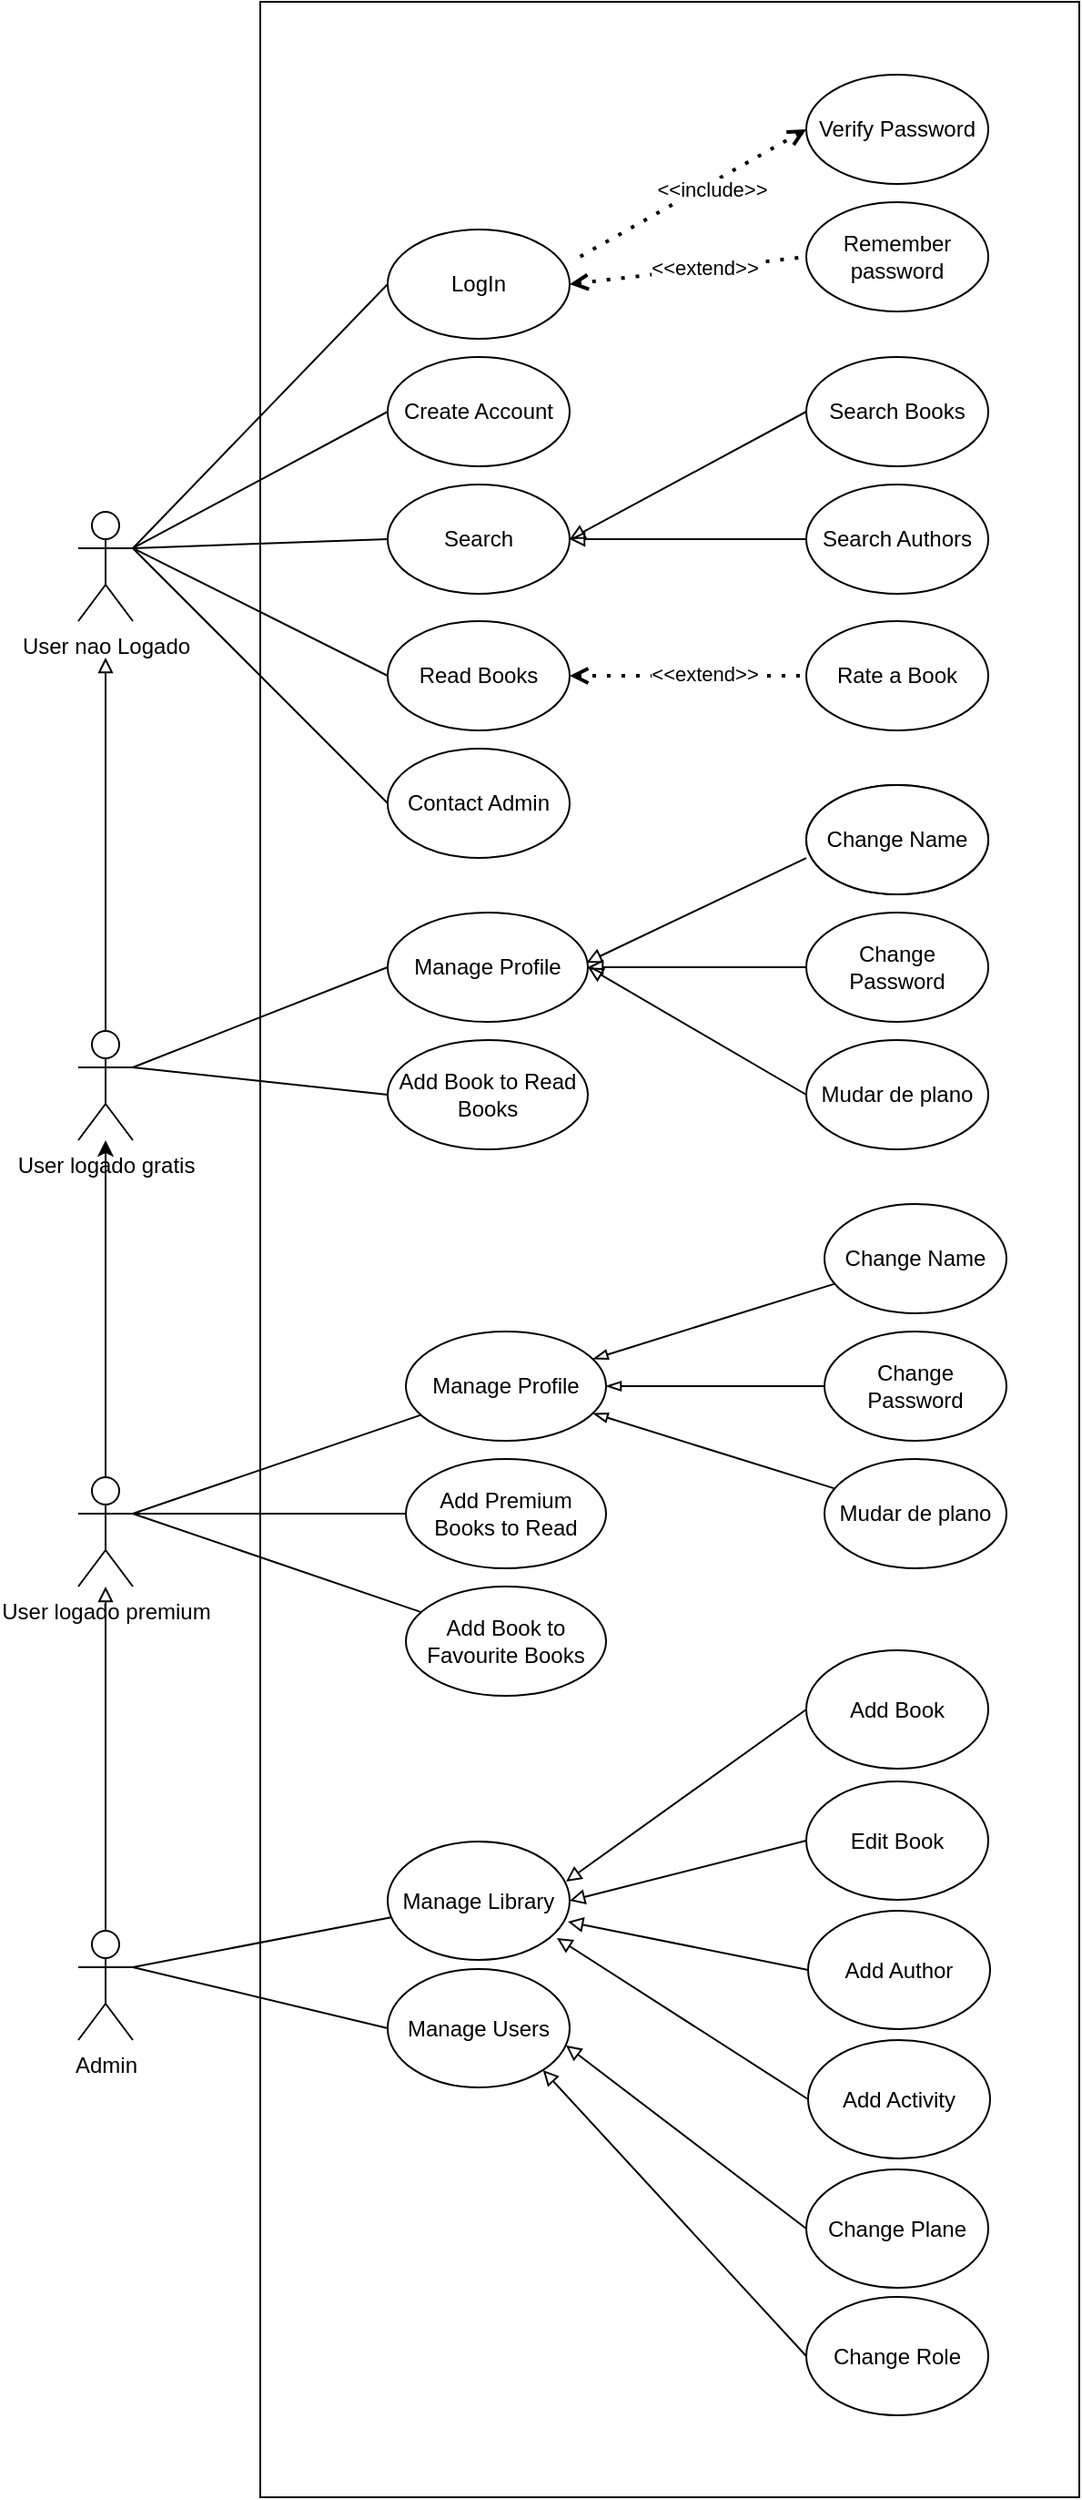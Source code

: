 <mxfile version="24.7.16">
  <diagram id="omykVcvxj6wv1aCUTrzD" name="Page-1">
    <mxGraphModel dx="794" dy="493" grid="1" gridSize="10" guides="1" tooltips="1" connect="1" arrows="1" fold="1" page="1" pageScale="1" pageWidth="827" pageHeight="1169" background="none" math="0" shadow="0">
      <root>
        <mxCell id="0" />
        <mxCell id="1" parent="0" />
        <mxCell id="4zQCeFJQ16PvbZqgH5AZ-41" value="" style="rounded=0;whiteSpace=wrap;html=1;direction=south;" parent="1" vertex="1">
          <mxGeometry x="250" y="20" width="450" height="1370" as="geometry" />
        </mxCell>
        <mxCell id="Oudkh36TndCfi8sOj_yF-1" value="User nao Logado" style="shape=umlActor;verticalLabelPosition=bottom;verticalAlign=top;html=1;outlineConnect=0;" parent="1" vertex="1">
          <mxGeometry x="150" y="300" width="30" height="60" as="geometry" />
        </mxCell>
        <mxCell id="4zQCeFJQ16PvbZqgH5AZ-14" style="edgeStyle=orthogonalEdgeStyle;rounded=0;orthogonalLoop=1;jettySize=auto;html=1;endArrow=block;endFill=0;" parent="1" source="Oudkh36TndCfi8sOj_yF-2" edge="1">
          <mxGeometry relative="1" as="geometry">
            <mxPoint x="165" y="380" as="targetPoint" />
          </mxGeometry>
        </mxCell>
        <mxCell id="Oudkh36TndCfi8sOj_yF-2" value="User logado gratis" style="shape=umlActor;verticalLabelPosition=bottom;verticalAlign=top;html=1;outlineConnect=0;" parent="1" vertex="1">
          <mxGeometry x="150" y="585" width="30" height="60" as="geometry" />
        </mxCell>
        <mxCell id="4zQCeFJQ16PvbZqgH5AZ-23" style="edgeStyle=orthogonalEdgeStyle;rounded=0;orthogonalLoop=1;jettySize=auto;html=1;endArrow=block;endFill=0;" parent="1" source="Oudkh36TndCfi8sOj_yF-3" edge="1">
          <mxGeometry relative="1" as="geometry">
            <mxPoint x="165" y="890" as="targetPoint" />
          </mxGeometry>
        </mxCell>
        <mxCell id="Oudkh36TndCfi8sOj_yF-3" value="Admin" style="shape=umlActor;verticalLabelPosition=bottom;verticalAlign=top;html=1;outlineConnect=0;" parent="1" vertex="1">
          <mxGeometry x="150" y="1079" width="30" height="60" as="geometry" />
        </mxCell>
        <mxCell id="Oudkh36TndCfi8sOj_yF-4" value="" style="endArrow=none;html=1;exitX=1;exitY=0.333;exitDx=0;exitDy=0;exitPerimeter=0;entryX=0;entryY=0.5;entryDx=0;entryDy=0;" parent="1" source="Oudkh36TndCfi8sOj_yF-1" target="Oudkh36TndCfi8sOj_yF-9" edge="1">
          <mxGeometry width="50" height="50" relative="1" as="geometry">
            <mxPoint x="500" y="640" as="sourcePoint" />
            <mxPoint x="330" y="410" as="targetPoint" />
          </mxGeometry>
        </mxCell>
        <mxCell id="Oudkh36TndCfi8sOj_yF-5" value="" style="endArrow=none;html=1;entryX=0;entryY=0.5;entryDx=0;entryDy=0;exitX=1;exitY=0.333;exitDx=0;exitDy=0;exitPerimeter=0;" parent="1" source="Oudkh36TndCfi8sOj_yF-1" target="Oudkh36TndCfi8sOj_yF-10" edge="1">
          <mxGeometry width="50" height="50" relative="1" as="geometry">
            <mxPoint x="180" y="340" as="sourcePoint" />
            <mxPoint x="320" y="369.5" as="targetPoint" />
          </mxGeometry>
        </mxCell>
        <mxCell id="Oudkh36TndCfi8sOj_yF-6" value="" style="endArrow=none;html=1;exitX=1;exitY=0.333;exitDx=0;exitDy=0;exitPerimeter=0;entryX=0;entryY=0.5;entryDx=0;entryDy=0;" parent="1" source="Oudkh36TndCfi8sOj_yF-1" target="Oudkh36TndCfi8sOj_yF-11" edge="1">
          <mxGeometry width="50" height="50" relative="1" as="geometry">
            <mxPoint x="500" y="640" as="sourcePoint" />
            <mxPoint x="330" y="530" as="targetPoint" />
          </mxGeometry>
        </mxCell>
        <mxCell id="Oudkh36TndCfi8sOj_yF-9" value="LogIn" style="ellipse;whiteSpace=wrap;html=1;" parent="1" vertex="1">
          <mxGeometry x="320" y="145" width="100" height="60" as="geometry" />
        </mxCell>
        <mxCell id="Oudkh36TndCfi8sOj_yF-10" value="Create Account" style="ellipse;whiteSpace=wrap;html=1;" parent="1" vertex="1">
          <mxGeometry x="320" y="215" width="100" height="60" as="geometry" />
        </mxCell>
        <mxCell id="Oudkh36TndCfi8sOj_yF-11" value="Search" style="ellipse;whiteSpace=wrap;html=1;" parent="1" vertex="1">
          <mxGeometry x="320" y="285" width="100" height="60" as="geometry" />
        </mxCell>
        <mxCell id="4zQCeFJQ16PvbZqgH5AZ-3" value="" style="endArrow=none;dashed=1;html=1;dashPattern=1 3;strokeWidth=2;exitX=0;exitY=0.5;exitDx=0;exitDy=0;entryX=1.02;entryY=0.283;entryDx=0;entryDy=0;startArrow=open;startFill=0;entryPerimeter=0;" parent="1" source="4zQCeFJQ16PvbZqgH5AZ-4" target="Oudkh36TndCfi8sOj_yF-9" edge="1">
          <mxGeometry width="50" height="50" relative="1" as="geometry">
            <mxPoint x="470" y="350" as="sourcePoint" />
            <mxPoint x="340" y="700" as="targetPoint" />
          </mxGeometry>
        </mxCell>
        <mxCell id="4zQCeFJQ16PvbZqgH5AZ-8" value="&amp;lt;&amp;lt;include&amp;gt;&amp;gt;" style="edgeLabel;html=1;align=center;verticalAlign=middle;resizable=0;points=[];" parent="4zQCeFJQ16PvbZqgH5AZ-3" vertex="1" connectable="0">
          <mxGeometry x="-0.163" y="3" relative="1" as="geometry">
            <mxPoint as="offset" />
          </mxGeometry>
        </mxCell>
        <mxCell id="4zQCeFJQ16PvbZqgH5AZ-4" value="Verify Password" style="ellipse;whiteSpace=wrap;html=1;" parent="1" vertex="1">
          <mxGeometry x="550" y="60" width="100" height="60" as="geometry" />
        </mxCell>
        <mxCell id="4zQCeFJQ16PvbZqgH5AZ-5" value="Remember password" style="ellipse;whiteSpace=wrap;html=1;" parent="1" vertex="1">
          <mxGeometry x="550" y="130" width="100" height="60" as="geometry" />
        </mxCell>
        <mxCell id="4zQCeFJQ16PvbZqgH5AZ-6" value="" style="endArrow=none;dashed=1;html=1;dashPattern=1 3;strokeWidth=2;exitX=1;exitY=0.5;exitDx=0;exitDy=0;entryX=0;entryY=0.5;entryDx=0;entryDy=0;startArrow=open;startFill=0;" parent="1" source="Oudkh36TndCfi8sOj_yF-9" target="4zQCeFJQ16PvbZqgH5AZ-5" edge="1">
          <mxGeometry width="50" height="50" relative="1" as="geometry">
            <mxPoint x="470" y="596.98" as="sourcePoint" />
            <mxPoint x="528" y="530" as="targetPoint" />
          </mxGeometry>
        </mxCell>
        <mxCell id="4zQCeFJQ16PvbZqgH5AZ-7" value="&amp;lt;&amp;lt;extend&amp;gt;&amp;gt;" style="edgeLabel;html=1;align=center;verticalAlign=middle;resizable=0;points=[];" parent="4zQCeFJQ16PvbZqgH5AZ-6" vertex="1" connectable="0">
          <mxGeometry x="0.135" y="1" relative="1" as="geometry">
            <mxPoint as="offset" />
          </mxGeometry>
        </mxCell>
        <mxCell id="4zQCeFJQ16PvbZqgH5AZ-9" value="Read Books" style="ellipse;whiteSpace=wrap;html=1;" parent="1" vertex="1">
          <mxGeometry x="320" y="360" width="100" height="60" as="geometry" />
        </mxCell>
        <mxCell id="4zQCeFJQ16PvbZqgH5AZ-10" value="" style="endArrow=none;html=1;exitX=1;exitY=0.333;exitDx=0;exitDy=0;exitPerimeter=0;entryX=0;entryY=0.5;entryDx=0;entryDy=0;" parent="1" source="Oudkh36TndCfi8sOj_yF-1" target="4zQCeFJQ16PvbZqgH5AZ-9" edge="1">
          <mxGeometry width="50" height="50" relative="1" as="geometry">
            <mxPoint x="180" y="470" as="sourcePoint" />
            <mxPoint x="320" y="420" as="targetPoint" />
          </mxGeometry>
        </mxCell>
        <mxCell id="4zQCeFJQ16PvbZqgH5AZ-11" value="Add Book to Read Books" style="ellipse;whiteSpace=wrap;html=1;" parent="1" vertex="1">
          <mxGeometry x="320" y="590" width="110" height="60" as="geometry" />
        </mxCell>
        <mxCell id="4zQCeFJQ16PvbZqgH5AZ-12" value="" style="endArrow=none;html=1;exitX=1;exitY=0.333;exitDx=0;exitDy=0;exitPerimeter=0;entryX=0;entryY=0.5;entryDx=0;entryDy=0;" parent="1" source="Oudkh36TndCfi8sOj_yF-2" target="4zQCeFJQ16PvbZqgH5AZ-11" edge="1">
          <mxGeometry width="50" height="50" relative="1" as="geometry">
            <mxPoint x="230" y="600" as="sourcePoint" />
            <mxPoint x="370" y="620" as="targetPoint" />
          </mxGeometry>
        </mxCell>
        <mxCell id="4zQCeFJQ16PvbZqgH5AZ-15" value="Manage Profile" style="ellipse;whiteSpace=wrap;html=1;" parent="1" vertex="1">
          <mxGeometry x="320" y="520" width="110" height="60" as="geometry" />
        </mxCell>
        <mxCell id="4zQCeFJQ16PvbZqgH5AZ-16" value="" style="endArrow=none;html=1;exitX=1;exitY=0.333;exitDx=0;exitDy=0;exitPerimeter=0;entryX=0;entryY=0.5;entryDx=0;entryDy=0;" parent="1" source="Oudkh36TndCfi8sOj_yF-2" target="4zQCeFJQ16PvbZqgH5AZ-15" edge="1">
          <mxGeometry width="50" height="50" relative="1" as="geometry">
            <mxPoint x="180" y="690" as="sourcePoint" />
            <mxPoint x="320" y="690" as="targetPoint" />
          </mxGeometry>
        </mxCell>
        <mxCell id="4zQCeFJQ16PvbZqgH5AZ-17" value="Alterar Nome" style="ellipse;whiteSpace=wrap;html=1;" parent="1" vertex="1">
          <mxGeometry x="550" y="450" width="100" height="60" as="geometry" />
        </mxCell>
        <mxCell id="4zQCeFJQ16PvbZqgH5AZ-18" value="Change Password" style="ellipse;whiteSpace=wrap;html=1;" parent="1" vertex="1">
          <mxGeometry x="550" y="520" width="100" height="60" as="geometry" />
        </mxCell>
        <mxCell id="4zQCeFJQ16PvbZqgH5AZ-19" value="Mudar de plano" style="ellipse;whiteSpace=wrap;html=1;" parent="1" vertex="1">
          <mxGeometry x="550" y="590" width="100" height="60" as="geometry" />
        </mxCell>
        <mxCell id="4zQCeFJQ16PvbZqgH5AZ-20" value="" style="endArrow=block;html=1;entryX=0.993;entryY=0.458;entryDx=0;entryDy=0;entryPerimeter=0;exitX=0;exitY=0.667;exitDx=0;exitDy=0;exitPerimeter=0;endFill=0;" parent="1" source="4zQCeFJQ16PvbZqgH5AZ-17" target="4zQCeFJQ16PvbZqgH5AZ-15" edge="1">
          <mxGeometry width="50" height="50" relative="1" as="geometry">
            <mxPoint x="414" y="570" as="sourcePoint" />
            <mxPoint x="464" y="520" as="targetPoint" />
          </mxGeometry>
        </mxCell>
        <mxCell id="4zQCeFJQ16PvbZqgH5AZ-21" value="" style="endArrow=block;html=1;entryX=1;entryY=0.5;entryDx=0;entryDy=0;exitX=0;exitY=0.5;exitDx=0;exitDy=0;endFill=0;" parent="1" source="4zQCeFJQ16PvbZqgH5AZ-18" target="4zQCeFJQ16PvbZqgH5AZ-15" edge="1">
          <mxGeometry width="50" height="50" relative="1" as="geometry">
            <mxPoint x="480" y="530.02" as="sourcePoint" />
            <mxPoint x="422" y="614.0" as="targetPoint" />
          </mxGeometry>
        </mxCell>
        <mxCell id="4zQCeFJQ16PvbZqgH5AZ-22" value="" style="endArrow=block;html=1;entryX=1;entryY=0.5;entryDx=0;entryDy=0;exitX=0;exitY=0.5;exitDx=0;exitDy=0;endFill=0;" parent="1" source="4zQCeFJQ16PvbZqgH5AZ-19" target="4zQCeFJQ16PvbZqgH5AZ-15" edge="1">
          <mxGeometry width="50" height="50" relative="1" as="geometry">
            <mxPoint x="480" y="646.0" as="sourcePoint" />
            <mxPoint x="422" y="660.0" as="targetPoint" />
          </mxGeometry>
        </mxCell>
        <mxCell id="4zQCeFJQ16PvbZqgH5AZ-26" value="" style="endArrow=none;html=1;exitX=1;exitY=0.333;exitDx=0;exitDy=0;exitPerimeter=0;" parent="1" source="Oudkh36TndCfi8sOj_yF-3" target="4zQCeFJQ16PvbZqgH5AZ-27" edge="1">
          <mxGeometry width="50" height="50" relative="1" as="geometry">
            <mxPoint x="350" y="720" as="sourcePoint" />
            <mxPoint x="270" y="920" as="targetPoint" />
          </mxGeometry>
        </mxCell>
        <mxCell id="4zQCeFJQ16PvbZqgH5AZ-27" value="Manage Library" style="ellipse;whiteSpace=wrap;html=1;" parent="1" vertex="1">
          <mxGeometry x="320" y="1030" width="100" height="65" as="geometry" />
        </mxCell>
        <mxCell id="4zQCeFJQ16PvbZqgH5AZ-28" value="Add Book" style="ellipse;whiteSpace=wrap;html=1;" parent="1" vertex="1">
          <mxGeometry x="550" y="925" width="100" height="65" as="geometry" />
        </mxCell>
        <mxCell id="4zQCeFJQ16PvbZqgH5AZ-29" value="Edit Book" style="ellipse;whiteSpace=wrap;html=1;" parent="1" vertex="1">
          <mxGeometry x="550" y="997" width="100" height="65" as="geometry" />
        </mxCell>
        <mxCell id="4zQCeFJQ16PvbZqgH5AZ-30" value="Manage Users" style="ellipse;whiteSpace=wrap;html=1;" parent="1" vertex="1">
          <mxGeometry x="320" y="1100" width="100" height="65" as="geometry" />
        </mxCell>
        <mxCell id="4zQCeFJQ16PvbZqgH5AZ-32" value="" style="endArrow=block;html=1;entryX=0.98;entryY=0.338;entryDx=0;entryDy=0;exitX=0;exitY=0.5;exitDx=0;exitDy=0;endFill=0;entryPerimeter=0;" parent="1" source="4zQCeFJQ16PvbZqgH5AZ-28" target="4zQCeFJQ16PvbZqgH5AZ-27" edge="1">
          <mxGeometry width="50" height="50" relative="1" as="geometry">
            <mxPoint x="450" y="830" as="sourcePoint" />
            <mxPoint x="390" y="760" as="targetPoint" />
          </mxGeometry>
        </mxCell>
        <mxCell id="4zQCeFJQ16PvbZqgH5AZ-33" value="" style="endArrow=block;html=1;entryX=1;entryY=0.5;entryDx=0;entryDy=0;exitX=0;exitY=0.5;exitDx=0;exitDy=0;endFill=0;" parent="1" source="4zQCeFJQ16PvbZqgH5AZ-29" target="4zQCeFJQ16PvbZqgH5AZ-27" edge="1">
          <mxGeometry width="50" height="50" relative="1" as="geometry">
            <mxPoint x="480" y="802.5" as="sourcePoint" />
            <mxPoint x="418" y="851.97" as="targetPoint" />
          </mxGeometry>
        </mxCell>
        <mxCell id="4zQCeFJQ16PvbZqgH5AZ-38" value="" style="endArrow=none;html=1;entryX=0;entryY=0.5;entryDx=0;entryDy=0;exitX=1;exitY=0.333;exitDx=0;exitDy=0;exitPerimeter=0;" parent="1" source="Oudkh36TndCfi8sOj_yF-3" target="4zQCeFJQ16PvbZqgH5AZ-30" edge="1">
          <mxGeometry width="50" height="50" relative="1" as="geometry">
            <mxPoint x="190" y="840" as="sourcePoint" />
            <mxPoint x="404.672" y="939.998" as="targetPoint" />
          </mxGeometry>
        </mxCell>
        <mxCell id="4zQCeFJQ16PvbZqgH5AZ-39" value="Contact Admin" style="ellipse;whiteSpace=wrap;html=1;" parent="1" vertex="1">
          <mxGeometry x="320" y="430" width="100" height="60" as="geometry" />
        </mxCell>
        <mxCell id="4zQCeFJQ16PvbZqgH5AZ-40" value="" style="endArrow=none;html=1;exitX=1;exitY=0.333;exitDx=0;exitDy=0;exitPerimeter=0;entryX=0;entryY=0.5;entryDx=0;entryDy=0;" parent="1" source="Oudkh36TndCfi8sOj_yF-1" target="4zQCeFJQ16PvbZqgH5AZ-39" edge="1">
          <mxGeometry width="50" height="50" relative="1" as="geometry">
            <mxPoint x="180" y="470" as="sourcePoint" />
            <mxPoint x="320" y="390" as="targetPoint" />
          </mxGeometry>
        </mxCell>
        <mxCell id="4zQCeFJQ16PvbZqgH5AZ-44" value="Search Books" style="ellipse;whiteSpace=wrap;html=1;" parent="1" vertex="1">
          <mxGeometry x="550" y="215" width="100" height="60" as="geometry" />
        </mxCell>
        <mxCell id="4zQCeFJQ16PvbZqgH5AZ-45" value="Search Authors" style="ellipse;whiteSpace=wrap;html=1;" parent="1" vertex="1">
          <mxGeometry x="550" y="285" width="100" height="60" as="geometry" />
        </mxCell>
        <mxCell id="4zQCeFJQ16PvbZqgH5AZ-46" value="" style="endArrow=block;html=1;entryX=1;entryY=0.5;entryDx=0;entryDy=0;exitX=0;exitY=0.5;exitDx=0;exitDy=0;endFill=0;" parent="1" source="4zQCeFJQ16PvbZqgH5AZ-44" target="Oudkh36TndCfi8sOj_yF-11" edge="1">
          <mxGeometry width="50" height="50" relative="1" as="geometry">
            <mxPoint x="500.7" y="400" as="sourcePoint" />
            <mxPoint x="440.0" y="447.46" as="targetPoint" />
          </mxGeometry>
        </mxCell>
        <mxCell id="4zQCeFJQ16PvbZqgH5AZ-47" value="" style="endArrow=block;html=1;entryX=1;entryY=0.5;entryDx=0;entryDy=0;exitX=0;exitY=0.5;exitDx=0;exitDy=0;endFill=0;" parent="1" source="4zQCeFJQ16PvbZqgH5AZ-45" target="Oudkh36TndCfi8sOj_yF-11" edge="1">
          <mxGeometry width="50" height="50" relative="1" as="geometry">
            <mxPoint x="510.0" y="425" as="sourcePoint" />
            <mxPoint x="450.0" y="460" as="targetPoint" />
          </mxGeometry>
        </mxCell>
        <mxCell id="4zQCeFJQ16PvbZqgH5AZ-49" value="Change Name" style="ellipse;whiteSpace=wrap;html=1;" parent="1" vertex="1">
          <mxGeometry x="550" y="450" width="100" height="60" as="geometry" />
        </mxCell>
        <mxCell id="ef1DHnVI0DyNT29l7yHc-1" value="" style="endArrow=none;dashed=1;html=1;dashPattern=1 3;strokeWidth=2;exitX=1;exitY=0.5;exitDx=0;exitDy=0;entryX=0;entryY=0.5;entryDx=0;entryDy=0;startArrow=open;startFill=0;" parent="1" source="4zQCeFJQ16PvbZqgH5AZ-9" target="ef1DHnVI0DyNT29l7yHc-3" edge="1">
          <mxGeometry width="50" height="50" relative="1" as="geometry">
            <mxPoint x="430" y="397.5" as="sourcePoint" />
            <mxPoint x="540" y="390" as="targetPoint" />
          </mxGeometry>
        </mxCell>
        <mxCell id="ef1DHnVI0DyNT29l7yHc-2" value="&amp;lt;&amp;lt;extend&amp;gt;&amp;gt;" style="edgeLabel;html=1;align=center;verticalAlign=middle;resizable=0;points=[];" parent="ef1DHnVI0DyNT29l7yHc-1" vertex="1" connectable="0">
          <mxGeometry x="0.135" y="1" relative="1" as="geometry">
            <mxPoint as="offset" />
          </mxGeometry>
        </mxCell>
        <mxCell id="ef1DHnVI0DyNT29l7yHc-3" value="Rate a Book" style="ellipse;whiteSpace=wrap;html=1;" parent="1" vertex="1">
          <mxGeometry x="550" y="360" width="100" height="60" as="geometry" />
        </mxCell>
        <mxCell id="WhZ2Je3i_qUYsZtUtc93-1" value="Add Author" style="ellipse;whiteSpace=wrap;html=1;" parent="1" vertex="1">
          <mxGeometry x="551" y="1068" width="100" height="65" as="geometry" />
        </mxCell>
        <mxCell id="WhZ2Je3i_qUYsZtUtc93-2" value="" style="endArrow=block;html=1;entryX=0.99;entryY=0.677;entryDx=0;entryDy=0;exitX=0;exitY=0.5;exitDx=0;exitDy=0;endFill=0;entryPerimeter=0;" parent="1" source="WhZ2Je3i_qUYsZtUtc93-1" target="4zQCeFJQ16PvbZqgH5AZ-27" edge="1">
          <mxGeometry width="50" height="50" relative="1" as="geometry">
            <mxPoint x="560" y="838" as="sourcePoint" />
            <mxPoint x="430" y="813" as="targetPoint" />
          </mxGeometry>
        </mxCell>
        <mxCell id="WhZ2Je3i_qUYsZtUtc93-3" value="Add Activity" style="ellipse;whiteSpace=wrap;html=1;" parent="1" vertex="1">
          <mxGeometry x="551" y="1139" width="100" height="65" as="geometry" />
        </mxCell>
        <mxCell id="WhZ2Je3i_qUYsZtUtc93-4" value="" style="endArrow=block;html=1;entryX=0.93;entryY=0.815;entryDx=0;entryDy=0;exitX=0;exitY=0.5;exitDx=0;exitDy=0;endFill=0;entryPerimeter=0;" parent="1" source="WhZ2Je3i_qUYsZtUtc93-3" target="4zQCeFJQ16PvbZqgH5AZ-27" edge="1">
          <mxGeometry width="50" height="50" relative="1" as="geometry">
            <mxPoint x="560" y="913" as="sourcePoint" />
            <mxPoint x="429" y="824" as="targetPoint" />
          </mxGeometry>
        </mxCell>
        <mxCell id="WhZ2Je3i_qUYsZtUtc93-5" value="Change Plane" style="ellipse;whiteSpace=wrap;html=1;" parent="1" vertex="1">
          <mxGeometry x="550" y="1210" width="100" height="65" as="geometry" />
        </mxCell>
        <mxCell id="WhZ2Je3i_qUYsZtUtc93-6" value="Change Role" style="ellipse;whiteSpace=wrap;html=1;" parent="1" vertex="1">
          <mxGeometry x="550" y="1280" width="100" height="65" as="geometry" />
        </mxCell>
        <mxCell id="WhZ2Je3i_qUYsZtUtc93-7" value="" style="endArrow=block;html=1;entryX=0.98;entryY=0.646;entryDx=0;entryDy=0;exitX=0;exitY=0.5;exitDx=0;exitDy=0;endFill=0;entryPerimeter=0;" parent="1" source="WhZ2Je3i_qUYsZtUtc93-5" target="4zQCeFJQ16PvbZqgH5AZ-30" edge="1">
          <mxGeometry width="50" height="50" relative="1" as="geometry">
            <mxPoint x="561" y="922" as="sourcePoint" />
            <mxPoint x="423" y="833" as="targetPoint" />
          </mxGeometry>
        </mxCell>
        <mxCell id="WhZ2Je3i_qUYsZtUtc93-8" value="" style="endArrow=block;html=1;entryX=1;entryY=1;entryDx=0;entryDy=0;exitX=0;exitY=0.5;exitDx=0;exitDy=0;endFill=0;" parent="1" source="WhZ2Je3i_qUYsZtUtc93-6" target="4zQCeFJQ16PvbZqgH5AZ-30" edge="1">
          <mxGeometry width="50" height="50" relative="1" as="geometry">
            <mxPoint x="560" y="993" as="sourcePoint" />
            <mxPoint x="428" y="892" as="targetPoint" />
          </mxGeometry>
        </mxCell>
        <mxCell id="7lC7gjRgz7EqKsgW46sM-5" value="" style="edgeStyle=orthogonalEdgeStyle;rounded=0;orthogonalLoop=1;jettySize=auto;html=1;" parent="1" source="7lC7gjRgz7EqKsgW46sM-2" target="Oudkh36TndCfi8sOj_yF-2" edge="1">
          <mxGeometry relative="1" as="geometry">
            <mxPoint x="165" y="750" as="targetPoint" />
          </mxGeometry>
        </mxCell>
        <mxCell id="7lC7gjRgz7EqKsgW46sM-2" value="User logado premium" style="shape=umlActor;verticalLabelPosition=bottom;verticalAlign=top;html=1;outlineConnect=0;" parent="1" vertex="1">
          <mxGeometry x="150" y="830" width="30" height="60" as="geometry" />
        </mxCell>
        <mxCell id="7lC7gjRgz7EqKsgW46sM-6" value="Add Premium Books to Read" style="ellipse;whiteSpace=wrap;html=1;" parent="1" vertex="1">
          <mxGeometry x="330" y="820" width="110" height="60" as="geometry" />
        </mxCell>
        <mxCell id="7lC7gjRgz7EqKsgW46sM-7" value="Manage Profile" style="ellipse;whiteSpace=wrap;html=1;" parent="1" vertex="1">
          <mxGeometry x="330" y="750" width="110" height="60" as="geometry" />
        </mxCell>
        <mxCell id="7lC7gjRgz7EqKsgW46sM-8" value="Change Password" style="ellipse;whiteSpace=wrap;html=1;" parent="1" vertex="1">
          <mxGeometry x="560" y="750" width="100" height="60" as="geometry" />
        </mxCell>
        <mxCell id="7lC7gjRgz7EqKsgW46sM-9" value="Mudar de plano" style="ellipse;whiteSpace=wrap;html=1;" parent="1" vertex="1">
          <mxGeometry x="560" y="820" width="100" height="60" as="geometry" />
        </mxCell>
        <mxCell id="7lC7gjRgz7EqKsgW46sM-10" value="Change Name" style="ellipse;whiteSpace=wrap;html=1;" parent="1" vertex="1">
          <mxGeometry x="560" y="680" width="100" height="60" as="geometry" />
        </mxCell>
        <mxCell id="7lC7gjRgz7EqKsgW46sM-11" value="Add Book to Favourite Books" style="ellipse;whiteSpace=wrap;html=1;" parent="1" vertex="1">
          <mxGeometry x="330" y="890" width="110" height="60" as="geometry" />
        </mxCell>
        <mxCell id="7lC7gjRgz7EqKsgW46sM-19" value="" style="endArrow=blockThin;html=1;rounded=0;endFill=0;" parent="1" source="7lC7gjRgz7EqKsgW46sM-9" target="7lC7gjRgz7EqKsgW46sM-7" edge="1">
          <mxGeometry width="50" height="50" relative="1" as="geometry">
            <mxPoint x="576" y="734" as="sourcePoint" />
            <mxPoint x="443" y="775" as="targetPoint" />
          </mxGeometry>
        </mxCell>
        <mxCell id="7lC7gjRgz7EqKsgW46sM-20" value="" style="endArrow=blockThin;html=1;rounded=0;endFill=0;" parent="1" source="7lC7gjRgz7EqKsgW46sM-8" target="7lC7gjRgz7EqKsgW46sM-7" edge="1">
          <mxGeometry width="50" height="50" relative="1" as="geometry">
            <mxPoint x="576" y="846" as="sourcePoint" />
            <mxPoint x="443" y="805" as="targetPoint" />
          </mxGeometry>
        </mxCell>
        <mxCell id="7lC7gjRgz7EqKsgW46sM-21" value="" style="endArrow=blockThin;html=1;rounded=0;endFill=0;" parent="1" source="7lC7gjRgz7EqKsgW46sM-10" target="7lC7gjRgz7EqKsgW46sM-7" edge="1">
          <mxGeometry width="50" height="50" relative="1" as="geometry">
            <mxPoint x="586" y="856" as="sourcePoint" />
            <mxPoint x="453" y="815" as="targetPoint" />
          </mxGeometry>
        </mxCell>
        <mxCell id="7lC7gjRgz7EqKsgW46sM-22" value="" style="endArrow=none;html=1;rounded=0;entryX=1;entryY=0.333;entryDx=0;entryDy=0;entryPerimeter=0;" parent="1" source="7lC7gjRgz7EqKsgW46sM-7" target="7lC7gjRgz7EqKsgW46sM-2" edge="1">
          <mxGeometry width="50" height="50" relative="1" as="geometry">
            <mxPoint x="560" y="850" as="sourcePoint" />
            <mxPoint x="610" y="800" as="targetPoint" />
          </mxGeometry>
        </mxCell>
        <mxCell id="7lC7gjRgz7EqKsgW46sM-23" value="" style="endArrow=none;html=1;rounded=0;entryX=1;entryY=0.333;entryDx=0;entryDy=0;entryPerimeter=0;" parent="1" source="7lC7gjRgz7EqKsgW46sM-6" target="7lC7gjRgz7EqKsgW46sM-2" edge="1">
          <mxGeometry width="50" height="50" relative="1" as="geometry">
            <mxPoint x="350" y="808" as="sourcePoint" />
            <mxPoint x="190" y="890" as="targetPoint" />
          </mxGeometry>
        </mxCell>
        <mxCell id="7lC7gjRgz7EqKsgW46sM-24" value="" style="endArrow=none;html=1;rounded=0;entryX=1;entryY=0.333;entryDx=0;entryDy=0;entryPerimeter=0;" parent="1" source="7lC7gjRgz7EqKsgW46sM-11" target="7lC7gjRgz7EqKsgW46sM-2" edge="1">
          <mxGeometry width="50" height="50" relative="1" as="geometry">
            <mxPoint x="360" y="818" as="sourcePoint" />
            <mxPoint x="185" y="887" as="targetPoint" />
          </mxGeometry>
        </mxCell>
      </root>
    </mxGraphModel>
  </diagram>
</mxfile>
